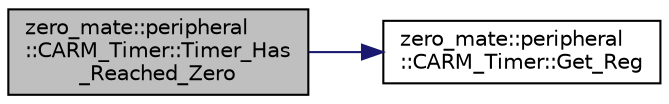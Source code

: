 digraph "zero_mate::peripheral::CARM_Timer::Timer_Has_Reached_Zero"
{
 // LATEX_PDF_SIZE
  bgcolor="transparent";
  edge [fontname="Helvetica",fontsize="10",labelfontname="Helvetica",labelfontsize="10"];
  node [fontname="Helvetica",fontsize="10",shape=record];
  rankdir="LR";
  Node1 [label="zero_mate::peripheral\l::CARM_Timer::Timer_Has\l_Reached_Zero",height=0.2,width=0.4,color="black", fillcolor="grey75", style="filled", fontcolor="black",tooltip=" "];
  Node1 -> Node2 [color="midnightblue",fontsize="10",style="solid",fontname="Helvetica"];
  Node2 [label="zero_mate::peripheral\l::CARM_Timer::Get_Reg",height=0.2,width=0.4,color="black",URL="$classzero__mate_1_1peripheral_1_1CARM__Timer.html#a8aa88bde21b52e4ae5132f8e2a5fb73a",tooltip=" "];
}
